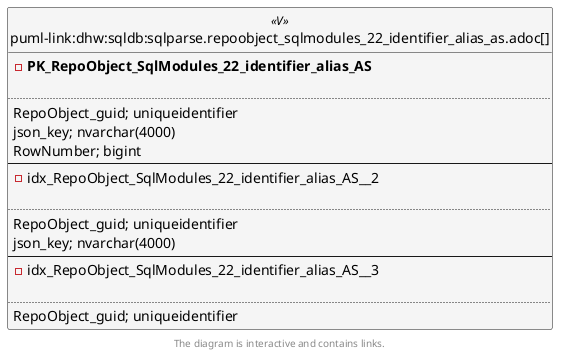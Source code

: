 @startuml
left to right direction
'top to bottom direction
hide circle
'avoide "." issues:
set namespaceSeparator none


skinparam class {
  BackgroundColor White
  BackgroundColor<<FN>> Yellow
  BackgroundColor<<FS>> Yellow
  BackgroundColor<<FT>> LightGray
  BackgroundColor<<IF>> Yellow
  BackgroundColor<<IS>> Yellow
  BackgroundColor<<P>> Aqua
  BackgroundColor<<PC>> Aqua
  BackgroundColor<<SN>> Yellow
  BackgroundColor<<SO>> SlateBlue
  BackgroundColor<<TF>> LightGray
  BackgroundColor<<TR>> Tomato
  BackgroundColor<<U>> White
  BackgroundColor<<V>> WhiteSmoke
  BackgroundColor<<X>> Aqua
  BackgroundColor<<external>> AliceBlue
}


entity "puml-link:dhw:sqldb:sqlparse.repoobject_sqlmodules_22_identifier_alias_as.adoc[]" as sqlparse.RepoObject_SqlModules_22_identifier_alias_AS << V >> {
- **PK_RepoObject_SqlModules_22_identifier_alias_AS**

..
RepoObject_guid; uniqueidentifier
json_key; nvarchar(4000)
RowNumber; bigint
--
- idx_RepoObject_SqlModules_22_identifier_alias_AS__2

..
RepoObject_guid; uniqueidentifier
json_key; nvarchar(4000)
--
- idx_RepoObject_SqlModules_22_identifier_alias_AS__3

..
RepoObject_guid; uniqueidentifier
}

footer The diagram is interactive and contains links.
@enduml

